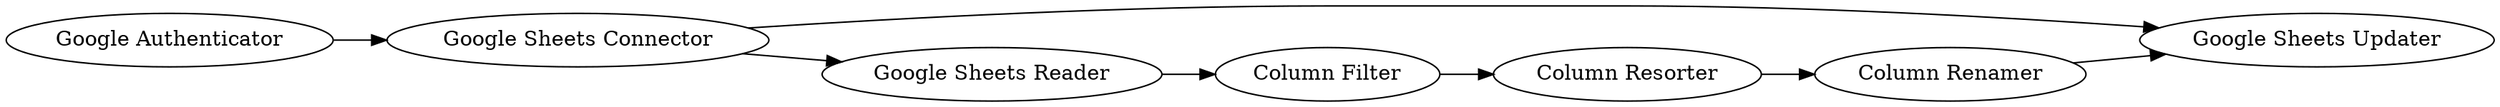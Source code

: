 digraph {
	14 -> 6
	13 -> 14
	2 -> 7
	7 -> 13
	5 -> 6
	5 -> 2
	1 -> 5
	5 [label="Google Sheets Connector"]
	13 [label="Column Resorter"]
	1 [label="Google Authenticator"]
	7 [label="Column Filter"]
	6 [label="Google Sheets Updater"]
	14 [label="Column Renamer"]
	2 [label="Google Sheets Reader"]
	rankdir=LR
}
